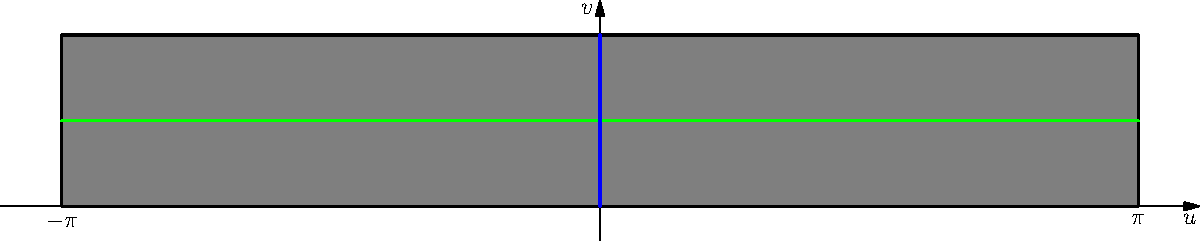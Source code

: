 import graph;
size(600,0);
usepackage("amsmath");

filldraw((-pi,0) -- (pi,0) -- (pi,1) -- (-pi,1) -- cycle, gray, black+linewidth(1.1));
draw((-pi,.5) -- (pi,.5), green+linewidth(1.1));
draw((0,0) -- (0,1), blue+linewidth(1.1));

axes(xlabel="$u$", ylabel="$v$", min = (-3.5,-.2), max = (3.5, 1.2), arrow=Arrow());
label("$-\pi$", (-pi,0), S);
label("$\pi$", (pi,0), S);
